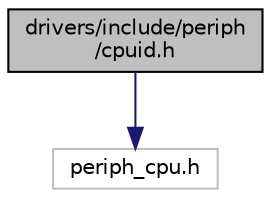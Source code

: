 digraph "drivers/include/periph/cpuid.h"
{
 // LATEX_PDF_SIZE
  edge [fontname="Helvetica",fontsize="10",labelfontname="Helvetica",labelfontsize="10"];
  node [fontname="Helvetica",fontsize="10",shape=record];
  Node1 [label="drivers/include/periph\l/cpuid.h",height=0.2,width=0.4,color="black", fillcolor="grey75", style="filled", fontcolor="black",tooltip="Low-level CPUID peripheral driver interface definitions."];
  Node1 -> Node2 [color="midnightblue",fontsize="10",style="solid",fontname="Helvetica"];
  Node2 [label="periph_cpu.h",height=0.2,width=0.4,color="grey75", fillcolor="white", style="filled",tooltip=" "];
}
